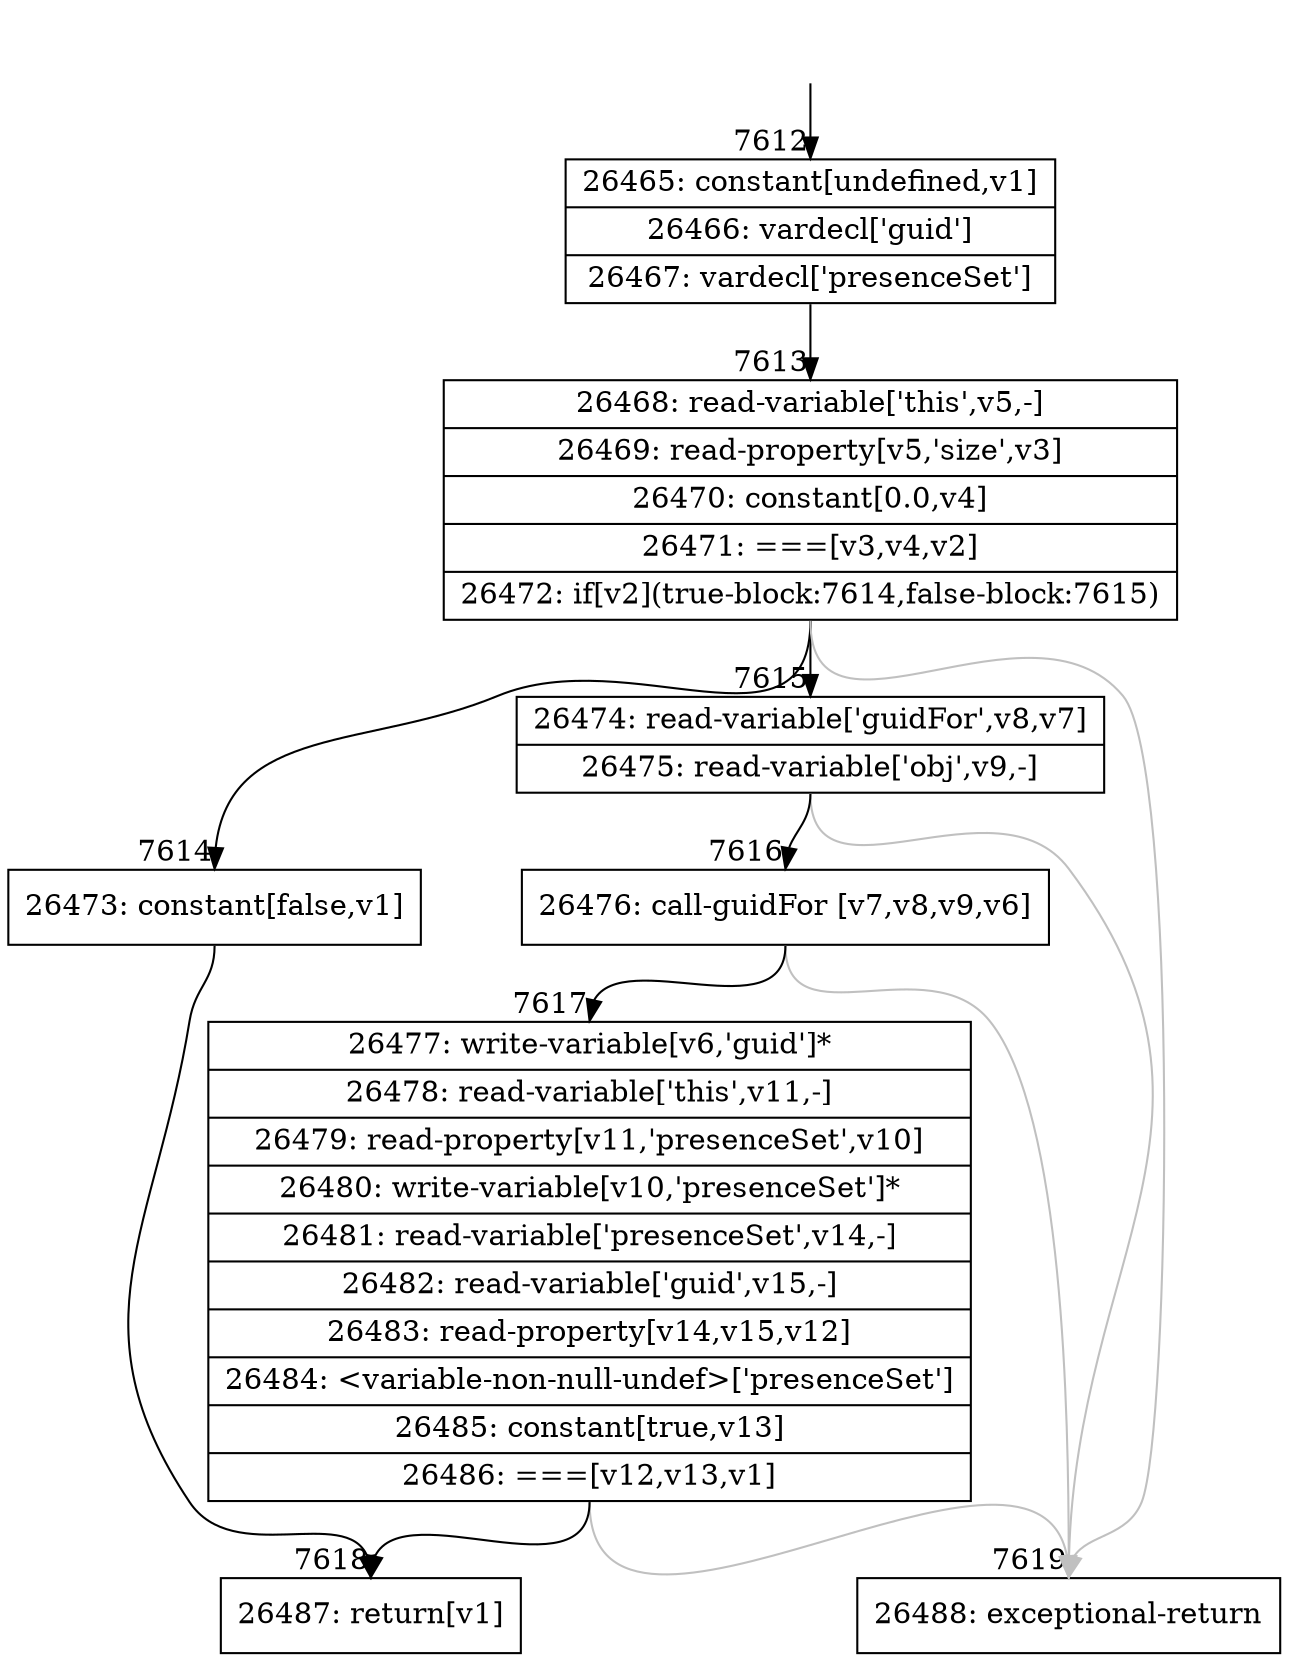 digraph {
rankdir="TD"
BB_entry640[shape=none,label=""];
BB_entry640 -> BB7612 [tailport=s, headport=n, headlabel="    7612"]
BB7612 [shape=record label="{26465: constant[undefined,v1]|26466: vardecl['guid']|26467: vardecl['presenceSet']}" ] 
BB7612 -> BB7613 [tailport=s, headport=n, headlabel="      7613"]
BB7613 [shape=record label="{26468: read-variable['this',v5,-]|26469: read-property[v5,'size',v3]|26470: constant[0.0,v4]|26471: ===[v3,v4,v2]|26472: if[v2](true-block:7614,false-block:7615)}" ] 
BB7613 -> BB7614 [tailport=s, headport=n, headlabel="      7614"]
BB7613 -> BB7615 [tailport=s, headport=n, headlabel="      7615"]
BB7613 -> BB7619 [tailport=s, headport=n, color=gray, headlabel="      7619"]
BB7614 [shape=record label="{26473: constant[false,v1]}" ] 
BB7614 -> BB7618 [tailport=s, headport=n, headlabel="      7618"]
BB7615 [shape=record label="{26474: read-variable['guidFor',v8,v7]|26475: read-variable['obj',v9,-]}" ] 
BB7615 -> BB7616 [tailport=s, headport=n, headlabel="      7616"]
BB7615 -> BB7619 [tailport=s, headport=n, color=gray]
BB7616 [shape=record label="{26476: call-guidFor [v7,v8,v9,v6]}" ] 
BB7616 -> BB7617 [tailport=s, headport=n, headlabel="      7617"]
BB7616 -> BB7619 [tailport=s, headport=n, color=gray]
BB7617 [shape=record label="{26477: write-variable[v6,'guid']*|26478: read-variable['this',v11,-]|26479: read-property[v11,'presenceSet',v10]|26480: write-variable[v10,'presenceSet']*|26481: read-variable['presenceSet',v14,-]|26482: read-variable['guid',v15,-]|26483: read-property[v14,v15,v12]|26484: \<variable-non-null-undef\>['presenceSet']|26485: constant[true,v13]|26486: ===[v12,v13,v1]}" ] 
BB7617 -> BB7618 [tailport=s, headport=n]
BB7617 -> BB7619 [tailport=s, headport=n, color=gray]
BB7618 [shape=record label="{26487: return[v1]}" ] 
BB7619 [shape=record label="{26488: exceptional-return}" ] 
//#$~ 14046
}
